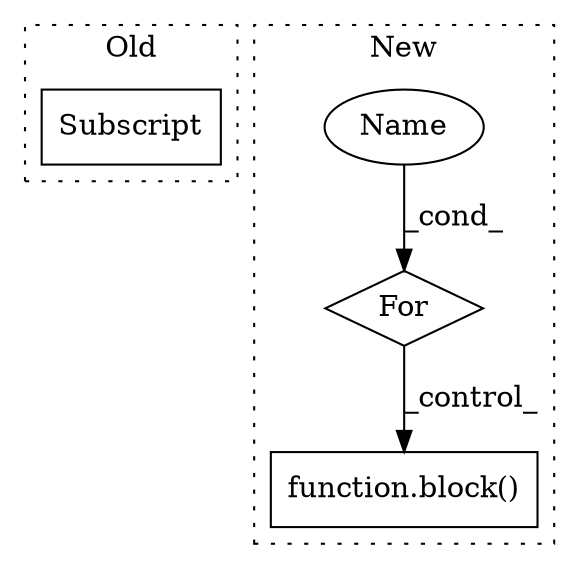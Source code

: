 digraph G {
subgraph cluster0 {
1 [label="Subscript" a="63" s="1080,0" l="23,0" shape="box"];
label = "Old";
style="dotted";
}
subgraph cluster1 {
2 [label="function.block()" a="75" s="2145,2164" l="6,1" shape="box"];
3 [label="For" a="107" s="2111,2136" l="4,5" shape="diamond"];
4 [label="Name" a="87" s="2115" l="5" shape="ellipse"];
label = "New";
style="dotted";
}
3 -> 2 [label="_control_"];
4 -> 3 [label="_cond_"];
}